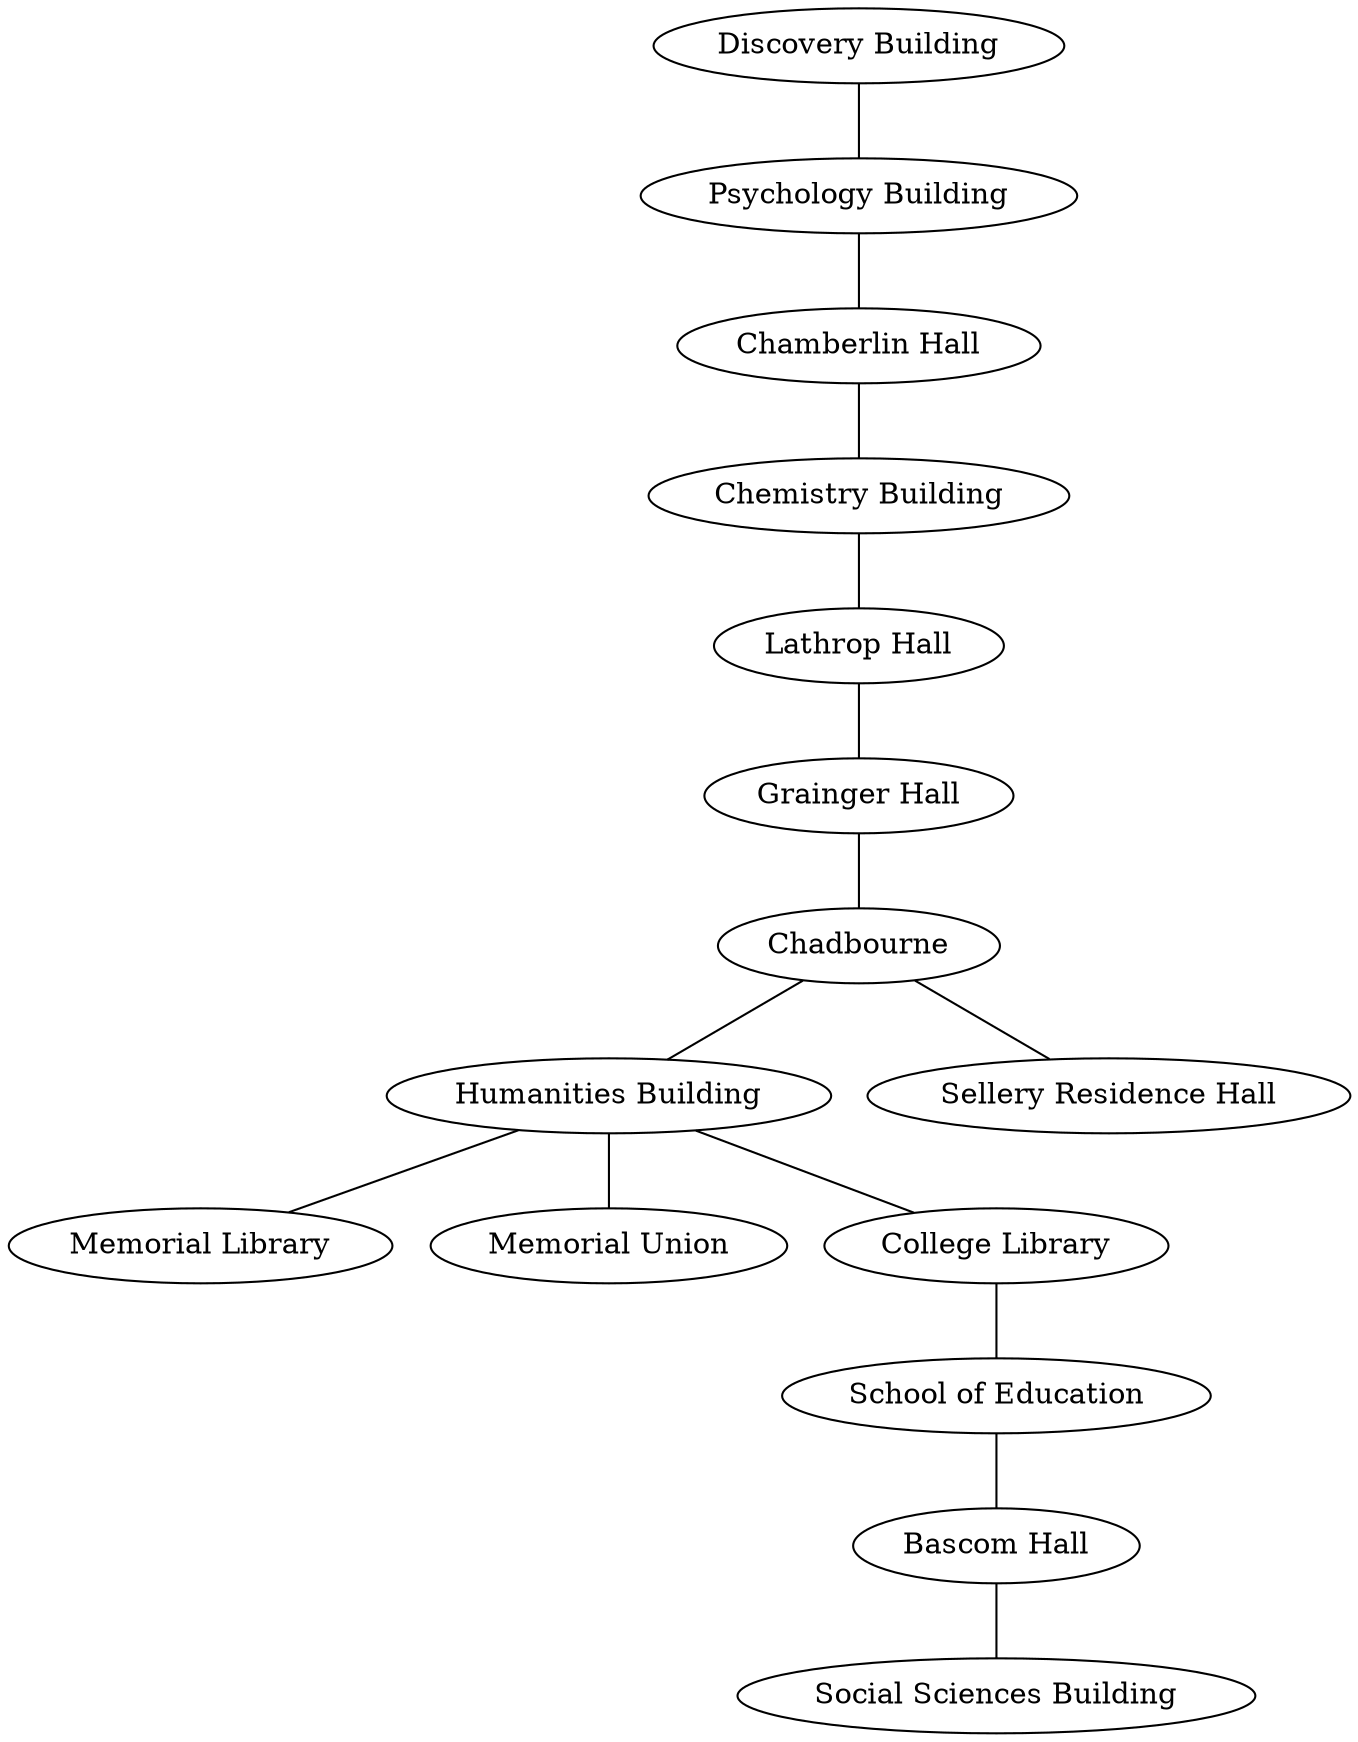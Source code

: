 graph MainCampus {
humanities [label="Humanities Building" address="455 N Park St"];
chadbourne [label="Chadbourne" address="420 N Park St"];
grainger [label="Grainger Hall" address="975 University Ave"];
mLibrary [label="Memorial Library" address="728 State St"];
memUnion [label="Memorial Union" address="800 Langdon St"];
lathrop [label="Lathrop Hall" address="1050 University Ave"];
chemistry [label="Chemistry Building" address="W Johnson St"];
chamberlin [label="Chamberlin Hall" address="1150 University Ave"];
psychology [label="Psychology Building" address="1202 W Johnson St"];
discovery [label="Discovery Building" address="330 N Orchard St"];
sellery [label="Sellery Residence Hall" address="821 W Johnson St"];
cLibrary [label="College Library" address="600 N Park St"];
education [label="School of Education" address="1000 Bascom Mall"];
bascom [label="Bascom Hall" address="500 Lincoln Dr"];
sewell [label="Social Sciences Building" address="1180 Observatory Dr"];

discovery -- psychology [label="" distance=0.1];
psychology -- chamberlin [label="" distance=0.03];
chamberlin -- chemistry [label="" distance=0.03];
chemistry -- lathrop [label="" distance=0.08];
lathrop -- grainger [label="" distance=0.06];
grainger -- chadbourne [label="" distance=0.04];
chadbourne -- sellery [label="" distance=0.1];
chadbourne -- humanities [label="" distance=0.1];
humanities -- mLibrary [label="" distance=0.1];
humanities -- memUnion [label="" distance=0.1];
humanities -- cLibrary [label="" distance=0.1];
cLibrary -- education [label="" distance=0.03];
education -- bascom [label="" distance=0.2];
bascom -- sewell [label="" distance=0.05];
}